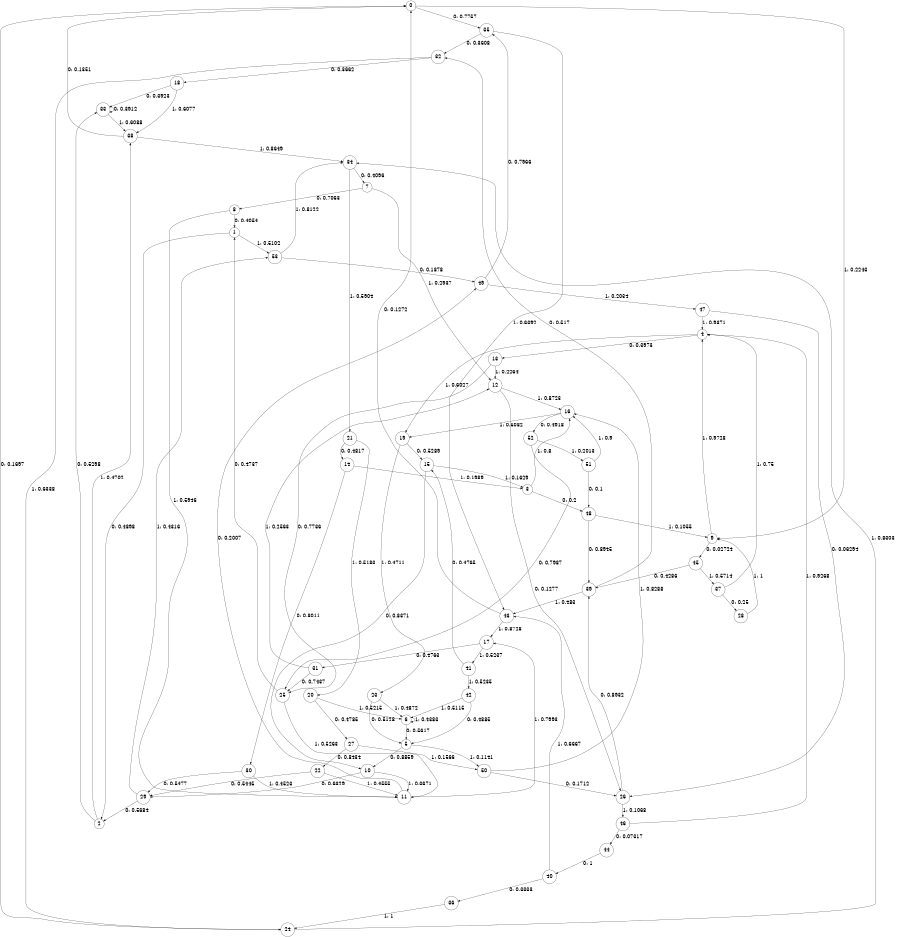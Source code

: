 digraph "ch1randomL9" {
size = "6,8.5";
ratio = "fill";
node [shape = circle];
node [fontsize = 24];
edge [fontsize = 24];
0 -> 35 [label = "0: 0.7757   "];
0 -> 9 [label = "1: 0.2243   "];
1 -> 2 [label = "0: 0.4898   "];
1 -> 53 [label = "1: 0.5102   "];
2 -> 33 [label = "0: 0.5298   "];
2 -> 38 [label = "1: 0.4702   "];
3 -> 48 [label = "0: 0.2      "];
3 -> 16 [label = "1: 0.8      "];
4 -> 13 [label = "0: 0.3973   "];
4 -> 19 [label = "1: 0.6027   "];
5 -> 10 [label = "0: 0.8859   "];
5 -> 50 [label = "1: 0.1141   "];
6 -> 5 [label = "0: 0.5617   "];
6 -> 6 [label = "1: 0.4383   "];
7 -> 8 [label = "0: 0.7063   "];
7 -> 12 [label = "1: 0.2937   "];
8 -> 1 [label = "0: 0.4054   "];
8 -> 11 [label = "1: 0.5946   "];
9 -> 45 [label = "0: 0.02724  "];
9 -> 4 [label = "1: 0.9728   "];
10 -> 29 [label = "0: 0.6329   "];
10 -> 11 [label = "1: 0.3671   "];
11 -> 49 [label = "0: 0.2007   "];
11 -> 17 [label = "1: 0.7993   "];
12 -> 26 [label = "0: 0.1277   "];
12 -> 16 [label = "1: 0.8723   "];
13 -> 25 [label = "0: 0.7736   "];
13 -> 12 [label = "1: 0.2264   "];
14 -> 30 [label = "0: 0.8011   "];
14 -> 3 [label = "1: 0.1989   "];
15 -> 10 [label = "0: 0.8371   "];
15 -> 3 [label = "1: 0.1629   "];
16 -> 52 [label = "0: 0.4918   "];
16 -> 19 [label = "1: 0.5082   "];
17 -> 31 [label = "0: 0.4763   "];
17 -> 41 [label = "1: 0.5237   "];
18 -> 33 [label = "0: 0.3923   "];
18 -> 38 [label = "1: 0.6077   "];
19 -> 15 [label = "0: 0.5289   "];
19 -> 23 [label = "1: 0.4711   "];
20 -> 27 [label = "0: 0.4785   "];
20 -> 6 [label = "1: 0.5215   "];
21 -> 14 [label = "0: 0.4817   "];
21 -> 20 [label = "1: 0.5183   "];
22 -> 29 [label = "0: 0.5445   "];
22 -> 11 [label = "1: 0.4555   "];
23 -> 5 [label = "0: 0.5128   "];
23 -> 6 [label = "1: 0.4872   "];
24 -> 0 [label = "0: 0.1697   "];
24 -> 34 [label = "1: 0.8303   "];
25 -> 1 [label = "0: 0.4737   "];
25 -> 11 [label = "1: 0.5263   "];
26 -> 39 [label = "0: 0.8932   "];
26 -> 46 [label = "1: 0.1068   "];
27 -> 22 [label = "0: 0.8434   "];
27 -> 50 [label = "1: 0.1566   "];
28 -> 9 [label = "1: 1        "];
29 -> 2 [label = "0: 0.5684   "];
29 -> 53 [label = "1: 0.4316   "];
30 -> 29 [label = "0: 0.5477   "];
30 -> 11 [label = "1: 0.4523   "];
31 -> 25 [label = "0: 0.7437   "];
31 -> 12 [label = "1: 0.2563   "];
32 -> 18 [label = "0: 0.3662   "];
32 -> 24 [label = "1: 0.6338   "];
33 -> 33 [label = "0: 0.3912   "];
33 -> 38 [label = "1: 0.6088   "];
34 -> 7 [label = "0: 0.4096   "];
34 -> 21 [label = "1: 0.5904   "];
35 -> 32 [label = "0: 0.3608   "];
35 -> 43 [label = "1: 0.6392   "];
36 -> 24 [label = "1: 1        "];
37 -> 28 [label = "0: 0.25     "];
37 -> 4 [label = "1: 0.75     "];
38 -> 0 [label = "0: 0.1351   "];
38 -> 34 [label = "1: 0.8649   "];
39 -> 32 [label = "0: 0.517    "];
39 -> 43 [label = "1: 0.483    "];
40 -> 36 [label = "0: 0.3333   "];
40 -> 43 [label = "1: 0.6667   "];
41 -> 15 [label = "0: 0.4765   "];
41 -> 42 [label = "1: 0.5235   "];
42 -> 5 [label = "0: 0.4885   "];
42 -> 6 [label = "1: 0.5115   "];
43 -> 0 [label = "0: 0.1272   "];
43 -> 17 [label = "1: 0.8728   "];
44 -> 40 [label = "0: 1        "];
45 -> 39 [label = "0: 0.4286   "];
45 -> 37 [label = "1: 0.5714   "];
46 -> 44 [label = "0: 0.07317  "];
46 -> 4 [label = "1: 0.9268   "];
47 -> 26 [label = "0: 0.06294  "];
47 -> 4 [label = "1: 0.9371   "];
48 -> 39 [label = "0: 0.8945   "];
48 -> 9 [label = "1: 0.1055   "];
49 -> 35 [label = "0: 0.7966   "];
49 -> 47 [label = "1: 0.2034   "];
50 -> 26 [label = "0: 0.1712   "];
50 -> 16 [label = "1: 0.8288   "];
51 -> 48 [label = "0: 0.1      "];
51 -> 16 [label = "1: 0.9      "];
52 -> 25 [label = "0: 0.7987   "];
52 -> 51 [label = "1: 0.2013   "];
53 -> 49 [label = "0: 0.1878   "];
53 -> 34 [label = "1: 0.8122   "];
}